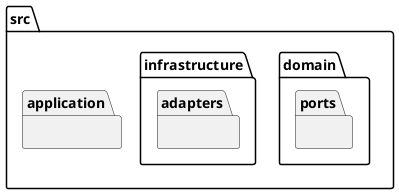 @startuml
package src {
    package application {}

    package domain {
        package ports {}
    }

    package infrastructure {
        package adapters {}
    }
}
@enduml
